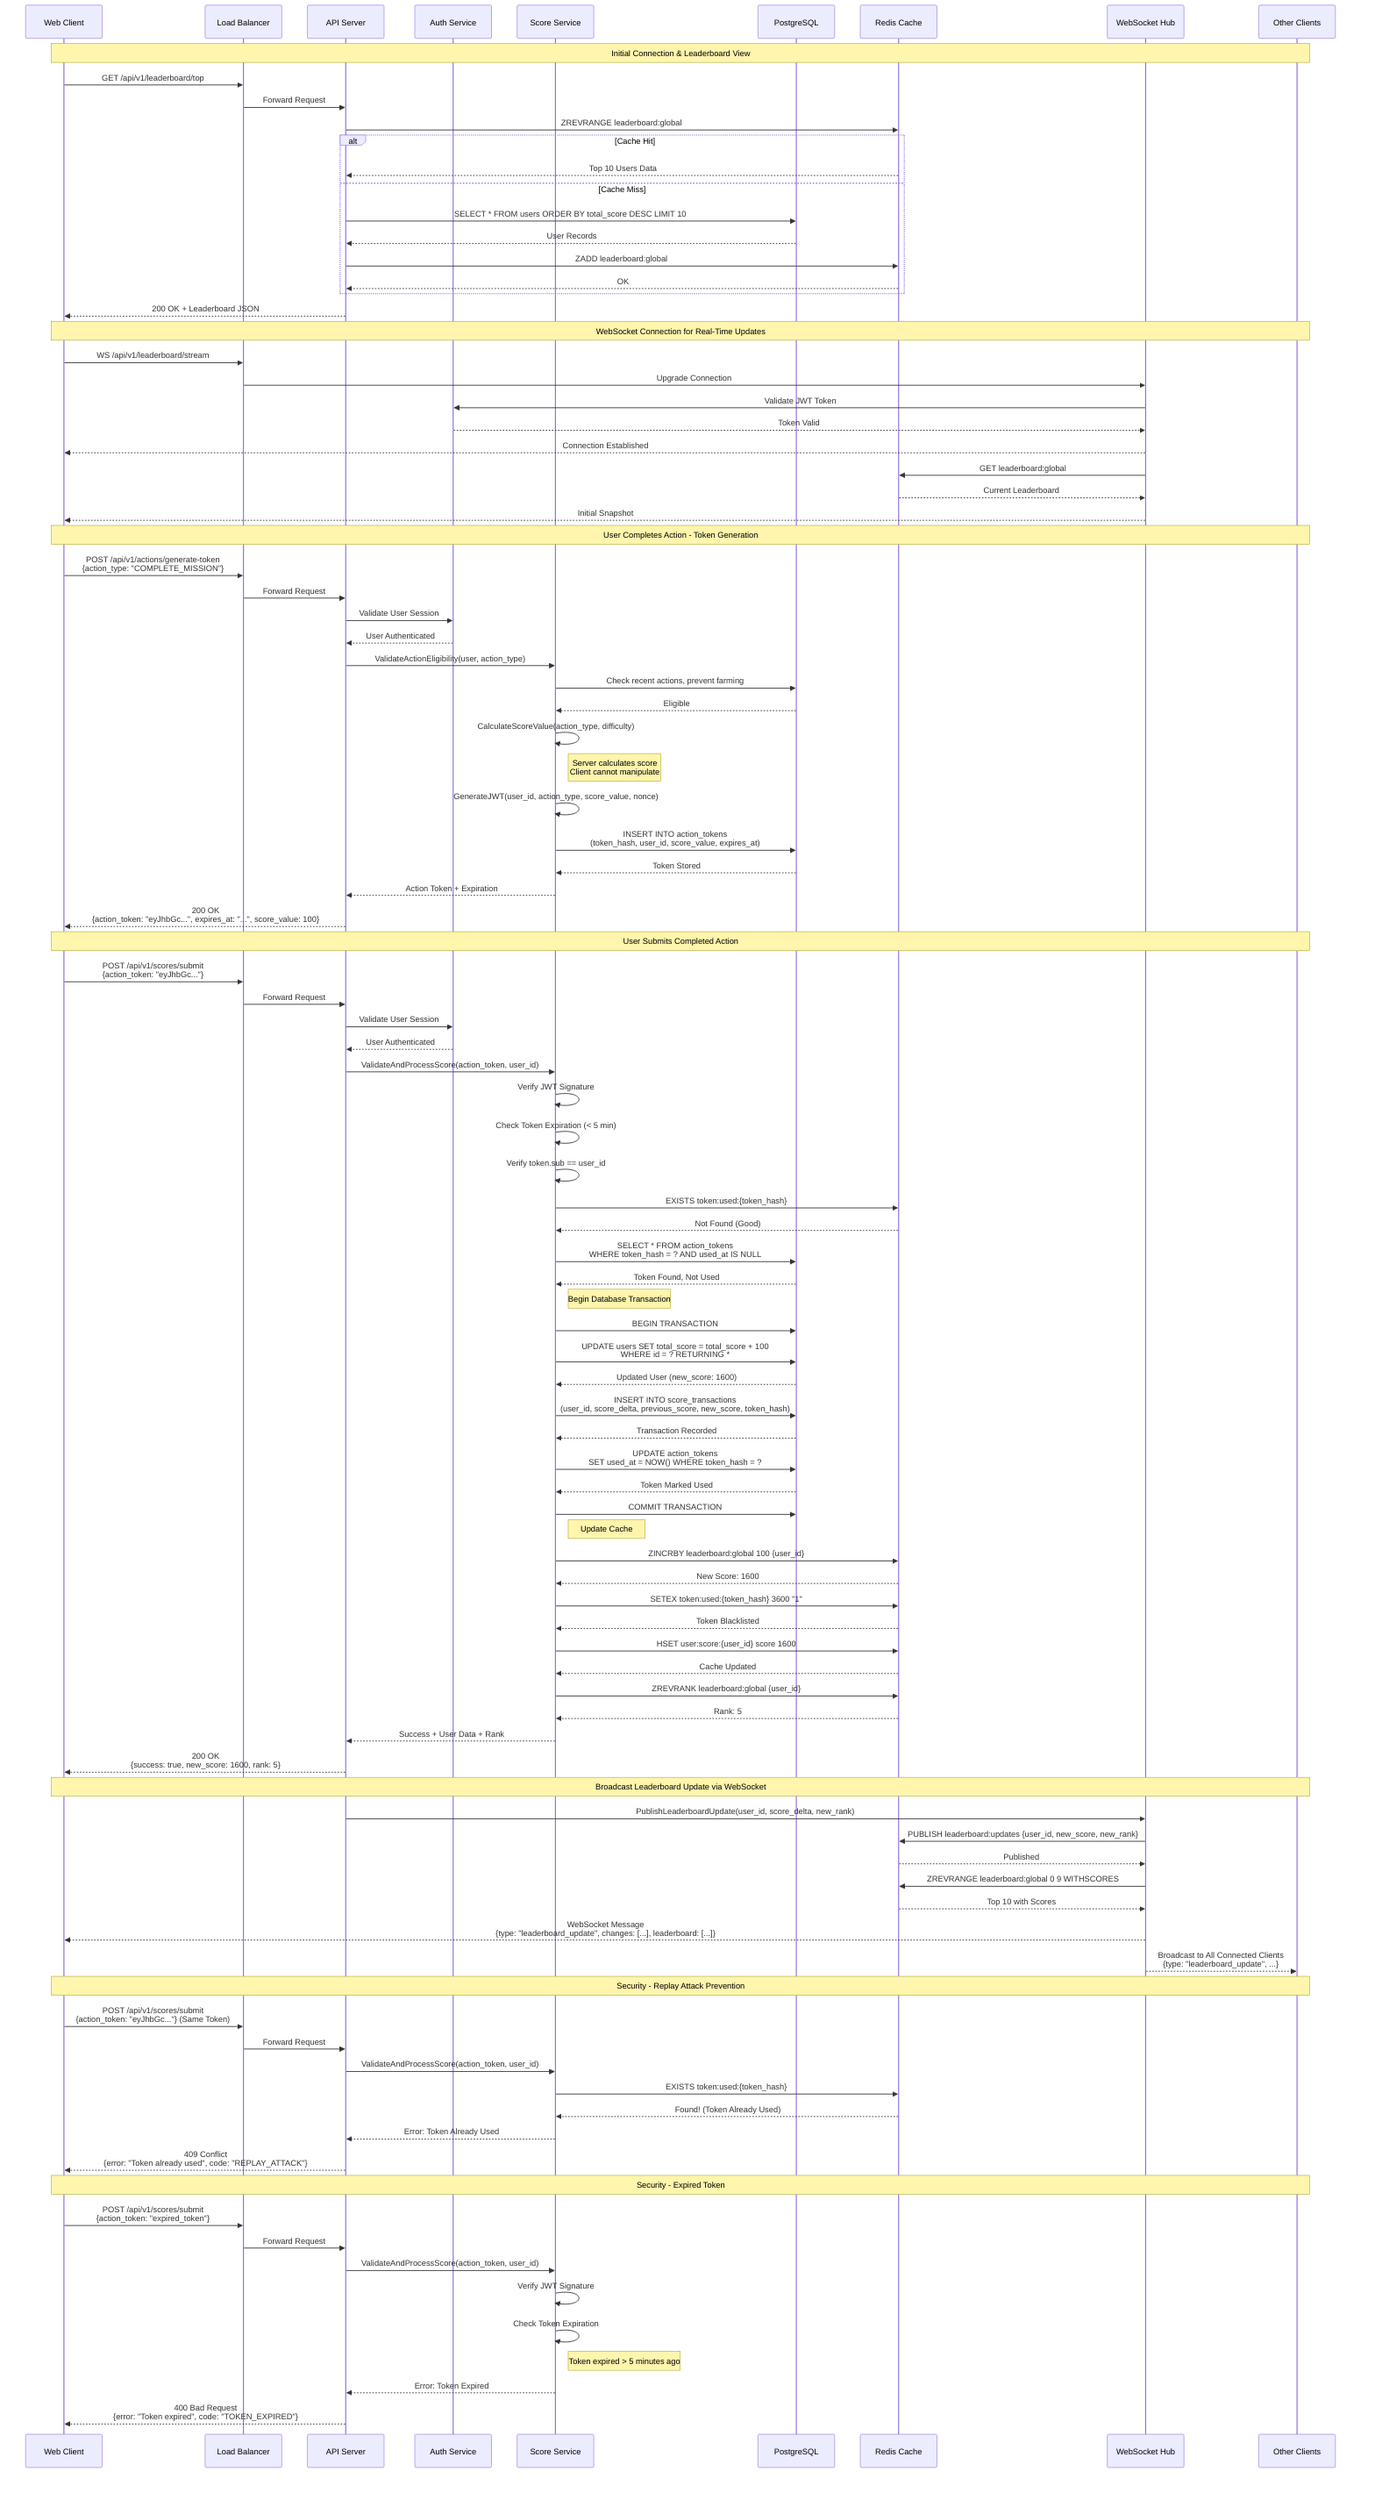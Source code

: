 sequenceDiagram
    participant Client as Web Client
    participant LB as Load Balancer
    participant API as API Server
    participant Auth as Auth Service
    participant Score as Score Service
    participant DB as PostgreSQL
    participant Redis as Redis Cache
    participant WS as WebSocket Hub
    participant Other as Other Clients

    Note over Client,Other: Initial Connection & Leaderboard View
    
    Client->>LB: GET /api/v1/leaderboard/top
    LB->>API: Forward Request
    API->>Redis: ZREVRANGE leaderboard:global
    alt Cache Hit
        Redis-->>API: Top 10 Users Data
    else Cache Miss
        API->>DB: SELECT * FROM users ORDER BY total_score DESC LIMIT 10
        DB-->>API: User Records
        API->>Redis: ZADD leaderboard:global
        Redis-->>API: OK
    end
    API-->>Client: 200 OK + Leaderboard JSON
    
    Note over Client,Other: WebSocket Connection for Real-Time Updates
    
    Client->>LB: WS /api/v1/leaderboard/stream
    LB->>WS: Upgrade Connection
    WS->>Auth: Validate JWT Token
    Auth-->>WS: Token Valid
    WS-->>Client: Connection Established
    WS->>Redis: GET leaderboard:global
    Redis-->>WS: Current Leaderboard
    WS-->>Client: Initial Snapshot

    Note over Client,Other: User Completes Action - Token Generation
    
    Client->>LB: POST /api/v1/actions/generate-token<br/>{action_type: "COMPLETE_MISSION"}
    LB->>API: Forward Request
    API->>Auth: Validate User Session
    Auth-->>API: User Authenticated
    
    API->>Score: ValidateActionEligibility(user, action_type)
    Score->>DB: Check recent actions, prevent farming
    DB-->>Score: Eligible
    Score->>Score: CalculateScoreValue(action_type, difficulty)
    Note right of Score: Server calculates score<br/>Client cannot manipulate
    
    Score->>Score: GenerateJWT(user_id, action_type, score_value, nonce)
    Score->>DB: INSERT INTO action_tokens<br/>(token_hash, user_id, score_value, expires_at)
    DB-->>Score: Token Stored
    Score-->>API: Action Token + Expiration
    API-->>Client: 200 OK<br/>{action_token: "eyJhbGc...", expires_at: "...", score_value: 100}

    Note over Client,Other: User Submits Completed Action
    
    Client->>LB: POST /api/v1/scores/submit<br/>{action_token: "eyJhbGc..."}
    LB->>API: Forward Request
    API->>Auth: Validate User Session
    Auth-->>API: User Authenticated
    
    API->>Score: ValidateAndProcessScore(action_token, user_id)
    Score->>Score: Verify JWT Signature
    Score->>Score: Check Token Expiration (< 5 min)
    Score->>Score: Verify token.sub == user_id
    
    Score->>Redis: EXISTS token:used:{token_hash}
    Redis-->>Score: Not Found (Good)
    
    Score->>DB: SELECT * FROM action_tokens<br/>WHERE token_hash = ? AND used_at IS NULL
    DB-->>Score: Token Found, Not Used
    
    Note right of Score: Begin Database Transaction
    Score->>DB: BEGIN TRANSACTION
    Score->>DB: UPDATE users SET total_score = total_score + 100<br/>WHERE id = ? RETURNING *
    DB-->>Score: Updated User (new_score: 1600)
    
    Score->>DB: INSERT INTO score_transactions<br/>(user_id, score_delta, previous_score, new_score, token_hash)
    DB-->>Score: Transaction Recorded
    
    Score->>DB: UPDATE action_tokens<br/>SET used_at = NOW() WHERE token_hash = ?
    DB-->>Score: Token Marked Used
    Score->>DB: COMMIT TRANSACTION
    
    Note right of Score: Update Cache
    Score->>Redis: ZINCRBY leaderboard:global 100 {user_id}
    Redis-->>Score: New Score: 1600
    Score->>Redis: SETEX token:used:{token_hash} 3600 "1"
    Redis-->>Score: Token Blacklisted
    Score->>Redis: HSET user:score:{user_id} score 1600
    Redis-->>Score: Cache Updated
    
    Score->>Redis: ZREVRANK leaderboard:global {user_id}
    Redis-->>Score: Rank: 5
    
    Score-->>API: Success + User Data + Rank
    API-->>Client: 200 OK<br/>{success: true, new_score: 1600, rank: 5}
    
    Note over Client,Other: Broadcast Leaderboard Update via WebSocket
    
    API->>WS: PublishLeaderboardUpdate(user_id, score_delta, new_rank)
    WS->>Redis: PUBLISH leaderboard:updates {user_id, new_score, new_rank}
    Redis-->>WS: Published
    WS->>Redis: ZREVRANGE leaderboard:global 0 9 WITHSCORES
    Redis-->>WS: Top 10 with Scores
    
    WS-->>Client: WebSocket Message<br/>{type: "leaderboard_update", changes: [...], leaderboard: [...]}
    WS-->>Other: Broadcast to All Connected Clients<br/>{type: "leaderboard_update", ...}
    
    Note over Client,Other: Security - Replay Attack Prevention
    
    Client->>LB: POST /api/v1/scores/submit<br/>{action_token: "eyJhbGc..."} (Same Token)
    LB->>API: Forward Request
    API->>Score: ValidateAndProcessScore(action_token, user_id)
    Score->>Redis: EXISTS token:used:{token_hash}
    Redis-->>Score: Found! (Token Already Used)
    Score-->>API: Error: Token Already Used
    API-->>Client: 409 Conflict<br/>{error: "Token already used", code: "REPLAY_ATTACK"}
    
    Note over Client,Other: Security - Expired Token
    
    Client->>LB: POST /api/v1/scores/submit<br/>{action_token: "expired_token"}
    LB->>API: Forward Request
    API->>Score: ValidateAndProcessScore(action_token, user_id)
    Score->>Score: Verify JWT Signature
    Score->>Score: Check Token Expiration
    Note right of Score: Token expired > 5 minutes ago
    Score-->>API: Error: Token Expired
    API-->>Client: 400 Bad Request<br/>{error: "Token expired", code: "TOKEN_EXPIRED"}
